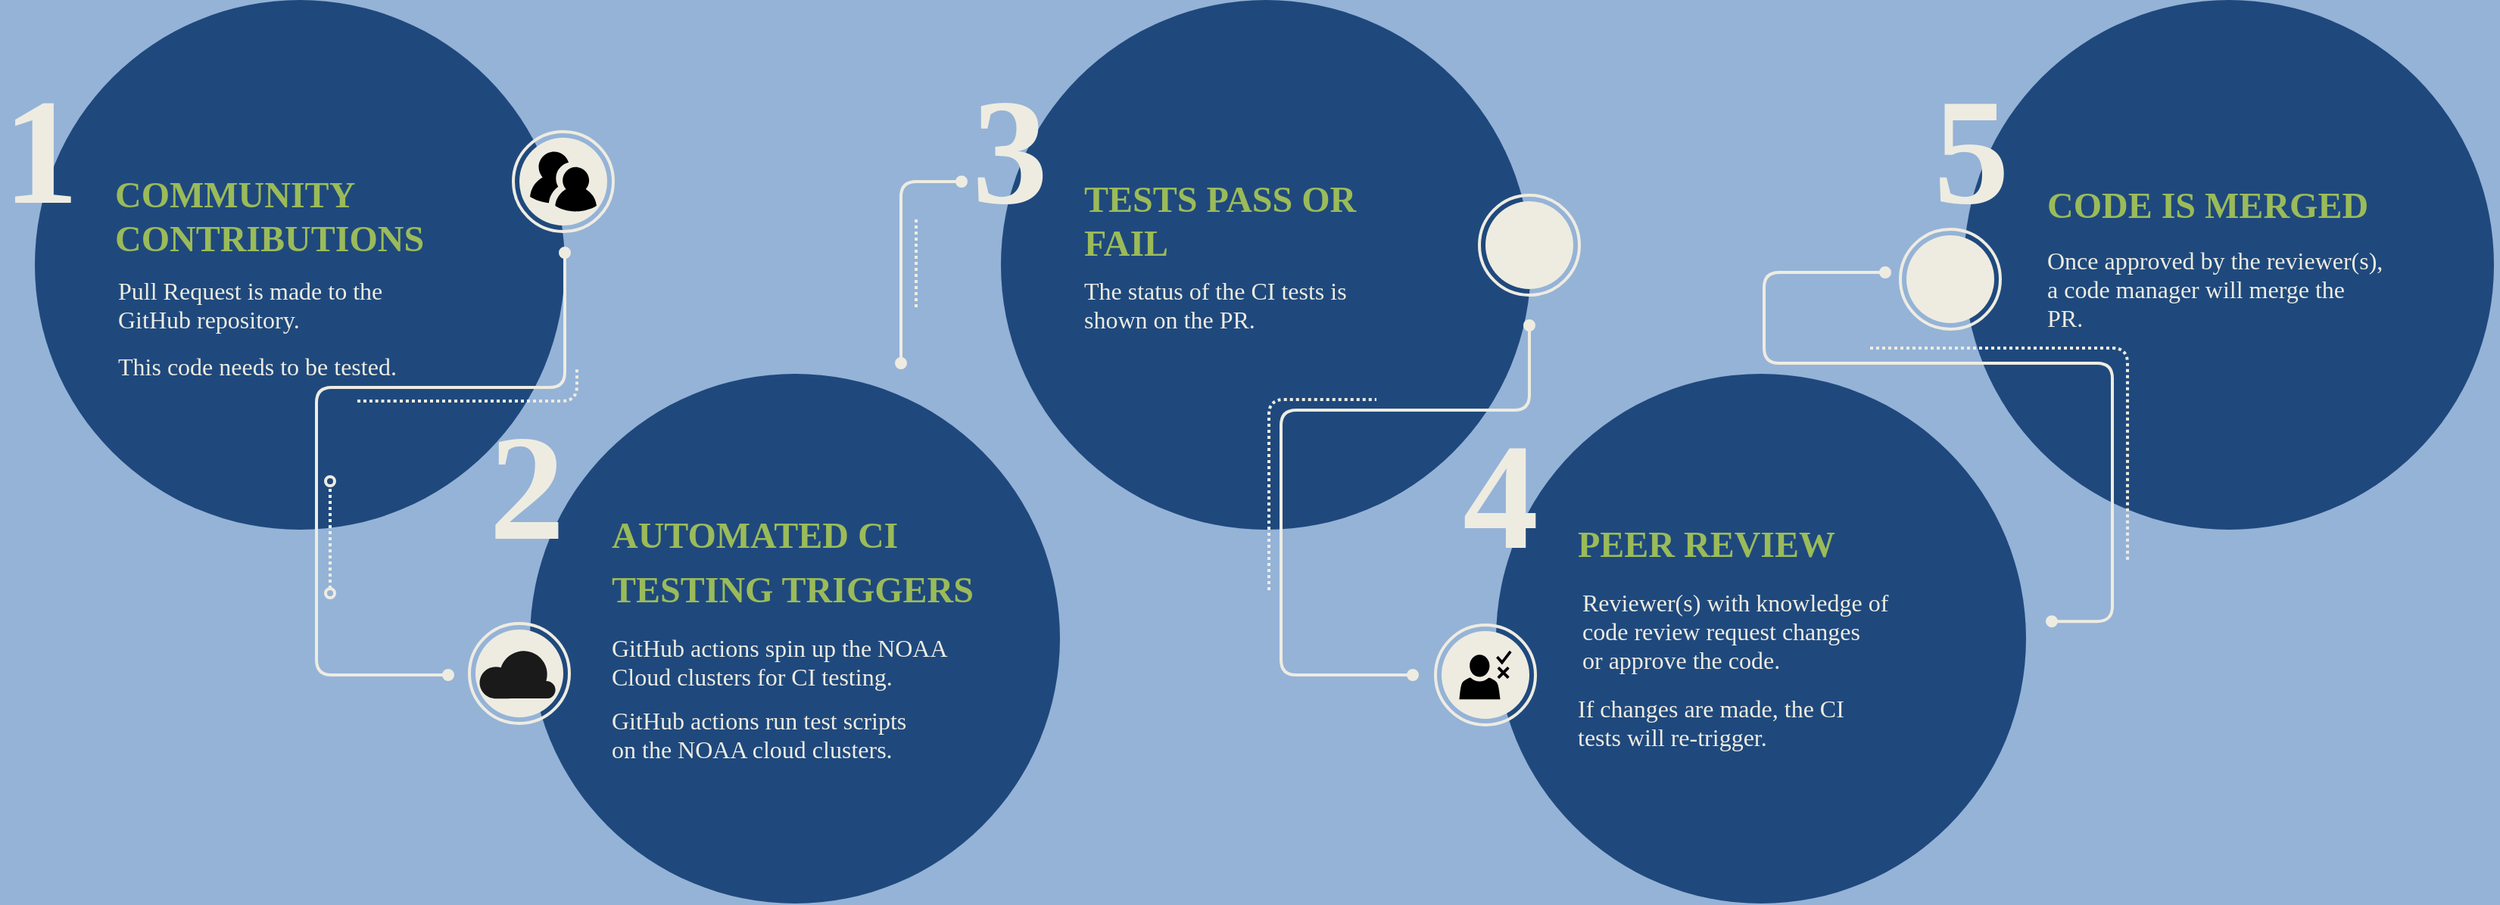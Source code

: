 <mxfile version="20.6.0" type="github">
  <diagram id="6a731a19-8d31-9384-78a2-239565b7b9f0" name="Page-1">
    <mxGraphModel dx="394" dy="1841" grid="1" gridSize="10" guides="1" tooltips="1" connect="1" arrows="1" fold="1" page="1" pageScale="1" pageWidth="827" pageHeight="1169" background="#95B3D7" math="0" shadow="0">
      <root>
        <mxCell id="0" />
        <mxCell id="1" parent="0" />
        <mxCell id="R70TE0VwY-J-NcMuHkIn-1052" value="" style="ellipse;whiteSpace=wrap;html=1;fontFamily=Verdana;fontSize=16;fontColor=#DDDDDD;strokeColor=none;fillColor=#1F497D;" vertex="1" parent="1">
          <mxGeometry x="868" y="-450" width="350" height="350" as="geometry" />
        </mxCell>
        <mxCell id="R70TE0VwY-J-NcMuHkIn-1053" value="" style="ellipse;whiteSpace=wrap;html=1;fontFamily=Verdana;fontSize=16;fontColor=#DDDDDD;strokeColor=none;fillColor=#1F497D;" vertex="1" parent="1">
          <mxGeometry x="1195" y="-203" width="350" height="350" as="geometry" />
        </mxCell>
        <mxCell id="R70TE0VwY-J-NcMuHkIn-1054" value="COMMUNITY &lt;br&gt;CONTRIBUTIONS" style="text;resizable=1;points=[];autosize=1;align=left;verticalAlign=top;spacingTop=-4;fontSize=24;fontFamily=Verdana;fontColor=#9BBB59;fontStyle=1;html=1;overflow=fill;strokeOpacity=100;" vertex="1" parent="1">
          <mxGeometry x="921" y="-335" width="250" height="70" as="geometry" />
        </mxCell>
        <mxCell id="R70TE0VwY-J-NcMuHkIn-1055" value="&lt;font color=&quot;#eeece1&quot;&gt;1&amp;nbsp;&lt;/font&gt;" style="text;html=1;resizable=0;points=[];autosize=1;align=left;verticalAlign=top;spacingTop=-4;fontSize=100;fontFamily=Verdana;fontColor=#F18808;fontStyle=1" vertex="1" parent="1">
          <mxGeometry x="845" y="-412" width="130" height="130" as="geometry" />
        </mxCell>
        <mxCell id="R70TE0VwY-J-NcMuHkIn-1056" value="&lt;font color=&quot;#eeece1&quot;&gt;2&lt;/font&gt;" style="text;html=1;resizable=0;points=[];autosize=1;align=left;verticalAlign=top;spacingTop=-4;fontSize=100;fontFamily=Verdana;fontColor=#F18808;fontStyle=1" vertex="1" parent="1">
          <mxGeometry x="1166" y="-190" width="90" height="130" as="geometry" />
        </mxCell>
        <mxCell id="R70TE0VwY-J-NcMuHkIn-1057" value="&lt;div style=&quot;line-height: 120%&quot;&gt;&lt;font color=&quot;#eeece1&quot; style=&quot;line-height: 120%&quot;&gt;&lt;div&gt;This code needs to be tested.&lt;/div&gt;&lt;/font&gt;&lt;/div&gt;" style="text;resizable=0;points=[];autosize=1;align=left;verticalAlign=top;spacingTop=-4;fontSize=16;fontFamily=Verdana;fontColor=#888888;html=1;" vertex="1" parent="1">
          <mxGeometry x="921" y="-220" width="260" height="30" as="geometry" />
        </mxCell>
        <mxCell id="R70TE0VwY-J-NcMuHkIn-1058" value="&lt;div style=&quot;line-height: 150%&quot;&gt;&lt;font color=&quot;#9bbb59&quot;&gt;AUTOMATED CI&lt;/font&gt;&lt;/div&gt;&lt;div style=&quot;line-height: 150%&quot;&gt;&lt;font color=&quot;#9bbb59&quot;&gt;TESTING TRIGGERS&lt;/font&gt;&lt;/div&gt;" style="text;html=1;resizable=0;points=[];autosize=1;align=left;verticalAlign=top;spacingTop=-4;fontSize=24;fontFamily=Verdana;fontColor=#DDDDDD;fontStyle=1" vertex="1" parent="1">
          <mxGeometry x="1247" y="-117" width="290" height="80" as="geometry" />
        </mxCell>
        <mxCell id="R70TE0VwY-J-NcMuHkIn-1059" value="&lt;font color=&quot;#eeece1&quot;&gt;Pull Request is made to the &lt;br&gt;GitHub repository.&lt;br&gt;&lt;/font&gt;" style="text;html=1;resizable=0;points=[];autosize=1;align=left;verticalAlign=top;spacingTop=-4;fontSize=16;fontColor=#888888;fontFamily=Verdana;" vertex="1" parent="1">
          <mxGeometry x="921" y="-270" width="240" height="50" as="geometry" />
        </mxCell>
        <mxCell id="R70TE0VwY-J-NcMuHkIn-1060" value="&lt;font color=&quot;#eeece1&quot;&gt;GitHub actions spin up the NOAA &lt;br&gt;Cloud clusters for CI testing.&lt;br&gt;&lt;/font&gt;" style="text;html=1;resizable=0;points=[];autosize=1;align=left;verticalAlign=top;spacingTop=-4;fontSize=16;fontColor=#888888;fontFamily=Verdana;" vertex="1" parent="1">
          <mxGeometry x="1247" y="-34" width="290" height="50" as="geometry" />
        </mxCell>
        <mxCell id="R70TE0VwY-J-NcMuHkIn-1061" value="&lt;div style=&quot;line-height: 120%&quot;&gt;&lt;font color=&quot;#eeece1&quot; style=&quot;line-height: 120%&quot;&gt;GitHub actions run test scripts&lt;/font&gt;&lt;/div&gt;&lt;div style=&quot;line-height: 120%&quot;&gt;&lt;font color=&quot;#eeece1&quot; style=&quot;line-height: 120%&quot;&gt;on the NOAA cloud clusters.&lt;/font&gt;&lt;/div&gt;" style="text;resizable=0;points=[];autosize=1;align=left;verticalAlign=top;spacingTop=-4;fontSize=16;fontFamily=Verdana;fontColor=#888888;html=1;" vertex="1" parent="1">
          <mxGeometry x="1247" y="14" width="270" height="50" as="geometry" />
        </mxCell>
        <mxCell id="R70TE0VwY-J-NcMuHkIn-1062" value="" style="endArrow=oval;html=1;strokeColor=#EEECE1;fontFamily=Verdana;fontSize=16;fontColor=#DDDDDD;endFill=1;rounded=1;endSize=6;startArrow=oval;startFill=1;strokeWidth=2;movable=1;resizable=1;rotatable=1;deletable=1;editable=1;connectable=1;" edge="1" parent="1">
          <mxGeometry width="50" height="50" relative="1" as="geometry">
            <mxPoint x="1141" y="-4" as="sourcePoint" />
            <mxPoint x="1218" y="-283" as="targetPoint" />
            <Array as="points">
              <mxPoint x="1054" y="-4" />
              <mxPoint x="1054" y="-194" />
              <mxPoint x="1218" y="-194" />
            </Array>
          </mxGeometry>
        </mxCell>
        <mxCell id="R70TE0VwY-J-NcMuHkIn-1063" value="" style="endArrow=oval;html=1;strokeColor=#EEECE1;fontFamily=Verdana;fontSize=16;fontColor=#DDDDDD;endFill=0;rounded=1;endSize=6;startArrow=oval;startFill=0;dashed=1;strokeWidth=2;dashPattern=1 1;" edge="1" parent="1">
          <mxGeometry x="1064" y="-273" width="50" height="50" as="geometry">
            <mxPoint x="1063" y="-58" as="sourcePoint" />
            <mxPoint x="1063" y="-132" as="targetPoint" />
          </mxGeometry>
        </mxCell>
        <mxCell id="R70TE0VwY-J-NcMuHkIn-1064" value="" style="endArrow=none;html=1;strokeColor=#EEECE1;fontFamily=Verdana;fontSize=16;fontColor=#DDDDDD;endFill=0;rounded=1;endSize=6;startArrow=none;startFill=0;strokeWidth=2;dashed=1;dashPattern=1 1;" edge="1" parent="1">
          <mxGeometry x="1031" y="-277" width="50" height="50" as="geometry">
            <mxPoint x="1081" y="-185" as="sourcePoint" />
            <mxPoint x="1226" y="-207" as="targetPoint" />
            <Array as="points">
              <mxPoint x="1099" y="-185" />
              <mxPoint x="1146" y="-185" />
              <mxPoint x="1226" y="-185" />
            </Array>
          </mxGeometry>
        </mxCell>
        <mxCell id="R70TE0VwY-J-NcMuHkIn-1065" value="" style="group" vertex="1" connectable="0" parent="1">
          <mxGeometry x="1184" y="-363" width="106" height="110" as="geometry" />
        </mxCell>
        <mxCell id="R70TE0VwY-J-NcMuHkIn-1066" value="" style="ellipse;whiteSpace=wrap;html=1;fillColor=none;fontFamily=Verdana;fontSize=16;fontColor=#DDDDDD;strokeColor=#EEECE1;strokeWidth=2;" vertex="1" parent="R70TE0VwY-J-NcMuHkIn-1065">
          <mxGeometry width="66" height="66" as="geometry" />
        </mxCell>
        <mxCell id="R70TE0VwY-J-NcMuHkIn-1067" value="" style="ellipse;whiteSpace=wrap;html=1;fillColor=#EEECE1;fontFamily=Verdana;fontSize=16;fontColor=#DDDDDD;strokeColor=none;" vertex="1" parent="R70TE0VwY-J-NcMuHkIn-1065">
          <mxGeometry x="4" y="4" width="58" height="58" as="geometry" />
        </mxCell>
        <mxCell id="R70TE0VwY-J-NcMuHkIn-1068" value="" style="verticalLabelPosition=bottom;sketch=0;html=1;fillColor=#000000;strokeColor=none;verticalAlign=top;pointerEvents=1;align=center;shape=mxgraph.cisco_safe.people_places_things_icons.icon9;aspect=fixed;" vertex="1" parent="R70TE0VwY-J-NcMuHkIn-1065">
          <mxGeometry x="11.06" y="13.25" width="43.89" height="39.5" as="geometry" />
        </mxCell>
        <mxCell id="R70TE0VwY-J-NcMuHkIn-1069" value="" style="group" vertex="1" connectable="0" parent="1">
          <mxGeometry x="1155" y="-38" width="66" height="66" as="geometry" />
        </mxCell>
        <mxCell id="R70TE0VwY-J-NcMuHkIn-1070" value="" style="ellipse;whiteSpace=wrap;html=1;fillColor=none;fontFamily=Verdana;fontSize=16;fontColor=#DDDDDD;strokeColor=#EEECE1;strokeWidth=2;" vertex="1" parent="R70TE0VwY-J-NcMuHkIn-1069">
          <mxGeometry width="66" height="66" as="geometry" />
        </mxCell>
        <mxCell id="R70TE0VwY-J-NcMuHkIn-1071" value="" style="ellipse;whiteSpace=wrap;html=1;fillColor=#EEECE1;fontFamily=Verdana;fontSize=16;fontColor=#DDDDDD;strokeColor=none;" vertex="1" parent="R70TE0VwY-J-NcMuHkIn-1069">
          <mxGeometry x="4" y="4" width="58" height="58" as="geometry" />
        </mxCell>
        <mxCell id="R70TE0VwY-J-NcMuHkIn-1072" value="" style="verticalLabelPosition=bottom;html=1;verticalAlign=top;align=center;strokeColor=none;fillColor=#1A1A1A;shape=mxgraph.azure.cloud;aspect=fixed;" vertex="1" parent="R70TE0VwY-J-NcMuHkIn-1069">
          <mxGeometry x="6" y="16.38" width="51.15" height="33.25" as="geometry" />
        </mxCell>
        <mxCell id="R70TE0VwY-J-NcMuHkIn-1098" value="" style="ellipse;whiteSpace=wrap;html=1;fontFamily=Verdana;fontSize=16;fontColor=#DDDDDD;strokeColor=none;fillColor=#1F497D;" vertex="1" parent="1">
          <mxGeometry x="1506" y="-450" width="350" height="350" as="geometry" />
        </mxCell>
        <mxCell id="R70TE0VwY-J-NcMuHkIn-1099" value="" style="ellipse;whiteSpace=wrap;html=1;fontFamily=Verdana;fontSize=16;fontColor=#DDDDDD;strokeColor=none;fillColor=#1F497D;" vertex="1" parent="1">
          <mxGeometry x="1833" y="-203" width="350" height="350" as="geometry" />
        </mxCell>
        <mxCell id="R70TE0VwY-J-NcMuHkIn-1100" value="&lt;font color=&quot;#eeece1&quot;&gt;3&lt;/font&gt;" style="text;html=1;resizable=0;points=[];autosize=1;align=left;verticalAlign=top;spacingTop=-4;fontSize=100;fontFamily=Verdana;fontColor=#F18808;fontStyle=1" vertex="1" parent="1">
          <mxGeometry x="1485" y="-412" width="90" height="130" as="geometry" />
        </mxCell>
        <mxCell id="R70TE0VwY-J-NcMuHkIn-1101" value="&lt;font color=&quot;#eeece1&quot;&gt;4&lt;/font&gt;" style="text;html=1;resizable=0;points=[];autosize=1;align=left;verticalAlign=top;spacingTop=-4;fontSize=100;fontFamily=Verdana;fontColor=#F18808;fontStyle=1" vertex="1" parent="1">
          <mxGeometry x="1809" y="-184" width="90" height="130" as="geometry" />
        </mxCell>
        <mxCell id="R70TE0VwY-J-NcMuHkIn-1103" value="&lt;font color=&quot;#9bbb59&quot;&gt;TESTS PASS OR&lt;br&gt;FAIL&lt;br&gt;&lt;/font&gt;" style="text;html=1;resizable=0;points=[];autosize=1;align=left;verticalAlign=top;spacingTop=-4;fontSize=24;fontFamily=Verdana;fontColor=#DDDDDD;fontStyle=1" vertex="1" parent="1">
          <mxGeometry x="1559" y="-335" width="230" height="70" as="geometry" />
        </mxCell>
        <mxCell id="R70TE0VwY-J-NcMuHkIn-1104" value="&lt;div style=&quot;line-height: 150%&quot;&gt;&lt;font color=&quot;#9bbb59&quot;&gt;PEER REVIEW&lt;/font&gt;&lt;/div&gt;" style="text;html=1;resizable=0;points=[];autosize=1;align=left;verticalAlign=top;spacingTop=-4;fontSize=24;fontFamily=Verdana;fontColor=#DDDDDD;fontStyle=1" vertex="1" parent="1">
          <mxGeometry x="1885" y="-111" width="210" height="40" as="geometry" />
        </mxCell>
        <mxCell id="R70TE0VwY-J-NcMuHkIn-1107" value="&lt;font color=&quot;#eeece1&quot;&gt;The status of the CI tests is&lt;br&gt;shown on the PR.&lt;br&gt;&lt;/font&gt;" style="text;html=1;resizable=0;points=[];autosize=1;align=left;verticalAlign=top;spacingTop=-4;fontSize=16;fontColor=#888888;fontFamily=Verdana;" vertex="1" parent="1">
          <mxGeometry x="1559" y="-270" width="250" height="50" as="geometry" />
        </mxCell>
        <mxCell id="R70TE0VwY-J-NcMuHkIn-1108" value="&lt;font color=&quot;#eeece1&quot;&gt;Reviewer(s) with knowledge of&amp;nbsp;&lt;br&gt;code review request changes&lt;br&gt;or approve the code.&lt;br&gt;&lt;/font&gt;" style="text;html=1;resizable=0;points=[];autosize=1;align=left;verticalAlign=top;spacingTop=-4;fontSize=16;fontColor=#888888;fontFamily=Verdana;" vertex="1" parent="1">
          <mxGeometry x="1888" y="-64" width="280" height="70" as="geometry" />
        </mxCell>
        <mxCell id="R70TE0VwY-J-NcMuHkIn-1111" value="" style="endArrow=none;html=1;strokeColor=#EEECE1;fontFamily=Verdana;fontSize=16;fontColor=#DDDDDD;endFill=0;rounded=1;endSize=6;startArrow=none;startFill=0;strokeWidth=2;dashed=1;dashPattern=1 1;" edge="1" parent="1">
          <mxGeometry x="1516" y="-210" width="50" height="50" as="geometry">
            <mxPoint x="1683" y="-60" as="sourcePoint" />
            <mxPoint x="1754" y="-186" as="targetPoint" />
            <Array as="points">
              <mxPoint x="1683" y="-186" />
            </Array>
          </mxGeometry>
        </mxCell>
        <mxCell id="R70TE0VwY-J-NcMuHkIn-1112" value="" style="endArrow=oval;html=1;strokeColor=#EEECE1;fontFamily=Verdana;fontSize=16;fontColor=#DDDDDD;endFill=1;rounded=1;endSize=6;startArrow=oval;startFill=1;strokeWidth=2;movable=1;resizable=1;rotatable=1;deletable=1;editable=1;connectable=1;" edge="1" parent="1">
          <mxGeometry width="50" height="50" relative="1" as="geometry">
            <mxPoint x="1778" y="-4" as="sourcePoint" />
            <mxPoint x="1855" y="-235" as="targetPoint" />
            <Array as="points">
              <mxPoint x="1691" y="-4" />
              <mxPoint x="1691" y="-179" />
              <mxPoint x="1855" y="-179" />
            </Array>
          </mxGeometry>
        </mxCell>
        <mxCell id="R70TE0VwY-J-NcMuHkIn-1113" value="" style="group" vertex="1" connectable="0" parent="1">
          <mxGeometry x="1822" y="-321" width="66" height="66" as="geometry" />
        </mxCell>
        <mxCell id="R70TE0VwY-J-NcMuHkIn-1114" value="" style="ellipse;whiteSpace=wrap;html=1;fillColor=none;fontFamily=Verdana;fontSize=16;fontColor=#DDDDDD;strokeColor=#EEECE1;strokeWidth=2;" vertex="1" parent="R70TE0VwY-J-NcMuHkIn-1113">
          <mxGeometry width="66" height="66" as="geometry" />
        </mxCell>
        <mxCell id="R70TE0VwY-J-NcMuHkIn-1115" value="" style="ellipse;whiteSpace=wrap;html=1;fillColor=#EEECE1;fontFamily=Verdana;fontSize=16;fontColor=#DDDDDD;strokeColor=none;" vertex="1" parent="R70TE0VwY-J-NcMuHkIn-1113">
          <mxGeometry x="4" y="4" width="58" height="58" as="geometry" />
        </mxCell>
        <mxCell id="R70TE0VwY-J-NcMuHkIn-1116" value="" style="shape=image;html=1;verticalAlign=top;verticalLabelPosition=bottom;labelBackgroundColor=#ffffff;imageAspect=0;aspect=fixed;image=https://cdn4.iconfinder.com/data/icons/ionicons/512/icon-social-github-128.png" vertex="1" parent="R70TE0VwY-J-NcMuHkIn-1113">
          <mxGeometry x="10" y="10" width="46" height="46" as="geometry" />
        </mxCell>
        <mxCell id="R70TE0VwY-J-NcMuHkIn-1117" value="" style="group" vertex="1" connectable="0" parent="1">
          <mxGeometry x="1793" y="-37" width="66" height="66" as="geometry" />
        </mxCell>
        <mxCell id="R70TE0VwY-J-NcMuHkIn-1118" value="" style="ellipse;whiteSpace=wrap;html=1;fillColor=none;fontFamily=Verdana;fontSize=16;fontColor=#DDDDDD;strokeColor=#EEECE1;strokeWidth=2;" vertex="1" parent="R70TE0VwY-J-NcMuHkIn-1117">
          <mxGeometry width="66" height="66" as="geometry" />
        </mxCell>
        <mxCell id="R70TE0VwY-J-NcMuHkIn-1119" value="" style="ellipse;whiteSpace=wrap;html=1;fillColor=#EEECE1;fontFamily=Verdana;fontSize=16;fontColor=#DDDDDD;strokeColor=none;" vertex="1" parent="R70TE0VwY-J-NcMuHkIn-1117">
          <mxGeometry x="4" y="4" width="58" height="58" as="geometry" />
        </mxCell>
        <mxCell id="R70TE0VwY-J-NcMuHkIn-1120" value="" style="sketch=0;pointerEvents=1;shadow=0;dashed=0;html=1;strokeColor=none;fillColor=#000000;labelPosition=center;verticalLabelPosition=bottom;verticalAlign=top;outlineConnect=0;align=center;shape=mxgraph.office.users.approver;aspect=fixed;" vertex="1" parent="R70TE0VwY-J-NcMuHkIn-1117">
          <mxGeometry x="15.75" y="16.92" width="34.5" height="32.16" as="geometry" />
        </mxCell>
        <mxCell id="R70TE0VwY-J-NcMuHkIn-1121" value="&lt;font color=&quot;#eeece1&quot;&gt;&lt;br&gt;&lt;/font&gt;" style="text;html=1;resizable=0;points=[];autosize=1;align=left;verticalAlign=top;spacingTop=-4;fontSize=16;fontColor=#888888;fontFamily=Verdana;" vertex="1" parent="1">
          <mxGeometry x="1559" y="-224" width="20" height="30" as="geometry" />
        </mxCell>
        <mxCell id="R70TE0VwY-J-NcMuHkIn-1122" value="&lt;font color=&quot;#eeece1&quot;&gt;If changes are made, the CI&amp;nbsp;&lt;br&gt;tests will re-trigger.&lt;br&gt;&lt;/font&gt;" style="text;html=1;resizable=0;points=[];autosize=1;align=left;verticalAlign=top;spacingTop=-4;fontSize=16;fontColor=#888888;fontFamily=Verdana;" vertex="1" parent="1">
          <mxGeometry x="1885" y="6" width="260" height="50" as="geometry" />
        </mxCell>
        <mxCell id="R70TE0VwY-J-NcMuHkIn-1123" value="" style="ellipse;whiteSpace=wrap;html=1;fontFamily=Verdana;fontSize=16;fontColor=#DDDDDD;strokeColor=none;fillColor=#1F497D;" vertex="1" parent="1">
          <mxGeometry x="2142" y="-450" width="350" height="350" as="geometry" />
        </mxCell>
        <mxCell id="R70TE0VwY-J-NcMuHkIn-1124" value="&lt;font color=&quot;#eeece1&quot;&gt;5&lt;/font&gt;" style="text;html=1;resizable=0;points=[];autosize=1;align=left;verticalAlign=top;spacingTop=-4;fontSize=100;fontFamily=Verdana;fontColor=#F18808;fontStyle=1" vertex="1" parent="1">
          <mxGeometry x="2120" y="-412" width="90" height="130" as="geometry" />
        </mxCell>
        <mxCell id="R70TE0VwY-J-NcMuHkIn-1125" value="&lt;div style=&quot;line-height: 150%&quot;&gt;&lt;font color=&quot;#9bbb59&quot;&gt;CODE IS MERGED&lt;/font&gt;&lt;/div&gt;" style="text;html=1;resizable=0;points=[];autosize=1;align=left;verticalAlign=top;spacingTop=-4;fontSize=24;fontFamily=Verdana;fontColor=#DDDDDD;fontStyle=1" vertex="1" parent="1">
          <mxGeometry x="2195" y="-335" width="260" height="40" as="geometry" />
        </mxCell>
        <mxCell id="R70TE0VwY-J-NcMuHkIn-1126" value="&lt;font color=&quot;#eeece1&quot;&gt;Once approved by the reviewer(s),&lt;br&gt;a code manager will merge the&lt;br&gt;PR.&amp;nbsp;&lt;br&gt;&lt;/font&gt;" style="text;html=1;resizable=0;points=[];autosize=1;align=left;verticalAlign=top;spacingTop=-4;fontSize=16;fontColor=#888888;fontFamily=Verdana;" vertex="1" parent="1">
          <mxGeometry x="2195" y="-290" width="300" height="70" as="geometry" />
        </mxCell>
        <mxCell id="R70TE0VwY-J-NcMuHkIn-1129" value="" style="group" vertex="1" connectable="0" parent="1">
          <mxGeometry x="2100" y="-298.5" width="66" height="66" as="geometry" />
        </mxCell>
        <mxCell id="R70TE0VwY-J-NcMuHkIn-1130" value="" style="ellipse;whiteSpace=wrap;html=1;fillColor=none;fontFamily=Verdana;fontSize=16;fontColor=#DDDDDD;strokeColor=#EEECE1;strokeWidth=2;" vertex="1" parent="R70TE0VwY-J-NcMuHkIn-1129">
          <mxGeometry width="66" height="66" as="geometry" />
        </mxCell>
        <mxCell id="R70TE0VwY-J-NcMuHkIn-1131" value="" style="ellipse;whiteSpace=wrap;html=1;fillColor=#EEECE1;fontFamily=Verdana;fontSize=16;fontColor=#DDDDDD;strokeColor=none;" vertex="1" parent="R70TE0VwY-J-NcMuHkIn-1129">
          <mxGeometry x="4" y="4" width="58" height="58" as="geometry" />
        </mxCell>
        <mxCell id="R70TE0VwY-J-NcMuHkIn-1132" value="" style="shape=image;html=1;verticalAlign=top;verticalLabelPosition=bottom;labelBackgroundColor=#ffffff;imageAspect=0;aspect=fixed;image=https://cdn0.iconfinder.com/data/icons/phosphor-regular-vol-3/256/git-merge-128.png;fillColor=#000000;" vertex="1" parent="R70TE0VwY-J-NcMuHkIn-1129">
          <mxGeometry x="11.5" y="7.75" width="50.5" height="50.5" as="geometry" />
        </mxCell>
        <mxCell id="R70TE0VwY-J-NcMuHkIn-1141" value="" style="orthogonalLoop=1;jettySize=auto;html=1;rounded=1;strokeColor=#EEECE1;fontColor=#9BBB59;endArrow=oval;endFill=1;startArrow=oval;startFill=1;strokeWidth=2;" edge="1" parent="1">
          <mxGeometry width="80" relative="1" as="geometry">
            <mxPoint x="1440" y="-210" as="sourcePoint" />
            <mxPoint x="1480" y="-330" as="targetPoint" />
            <Array as="points">
              <mxPoint x="1440" y="-330" />
            </Array>
          </mxGeometry>
        </mxCell>
        <mxCell id="R70TE0VwY-J-NcMuHkIn-1143" value="" style="edgeStyle=none;orthogonalLoop=1;jettySize=auto;html=1;rounded=1;strokeColor=#EEECE1;strokeWidth=2;fontColor=#9BBB59;startArrow=none;startFill=0;endArrow=none;endFill=0;dashed=1;dashPattern=1 1;" edge="1" parent="1">
          <mxGeometry width="80" relative="1" as="geometry">
            <mxPoint x="1450" y="-305" as="sourcePoint" />
            <mxPoint x="1450" y="-245" as="targetPoint" />
            <Array as="points" />
          </mxGeometry>
        </mxCell>
        <mxCell id="R70TE0VwY-J-NcMuHkIn-1149" value="" style="edgeStyle=orthogonalEdgeStyle;orthogonalLoop=1;jettySize=auto;html=1;rounded=1;strokeColor=#EEECE1;strokeWidth=2;fontColor=#9BBB59;startArrow=oval;startFill=1;endArrow=oval;endFill=1;jumpSize=2;" edge="1" parent="1">
          <mxGeometry width="80" relative="1" as="geometry">
            <mxPoint x="2200" y="-39.43" as="sourcePoint" />
            <mxPoint x="2090" y="-270" as="targetPoint" />
            <Array as="points">
              <mxPoint x="2240" y="-39" />
              <mxPoint x="2240" y="-210" />
              <mxPoint x="2010" y="-210" />
              <mxPoint x="2010" y="-270" />
            </Array>
          </mxGeometry>
        </mxCell>
        <mxCell id="R70TE0VwY-J-NcMuHkIn-1150" value="" style="edgeStyle=orthogonalEdgeStyle;orthogonalLoop=1;jettySize=auto;html=1;rounded=1;strokeColor=#EEECE1;strokeWidth=2;fontColor=#9BBB59;startArrow=none;startFill=0;endArrow=none;endFill=0;jumpSize=2;dashed=1;dashPattern=1 1;" edge="1" parent="1">
          <mxGeometry width="80" relative="1" as="geometry">
            <mxPoint x="2080" y="-220" as="sourcePoint" />
            <mxPoint x="2250" y="-80" as="targetPoint" />
            <Array as="points">
              <mxPoint x="2250" y="-220" />
            </Array>
          </mxGeometry>
        </mxCell>
      </root>
    </mxGraphModel>
  </diagram>
</mxfile>
